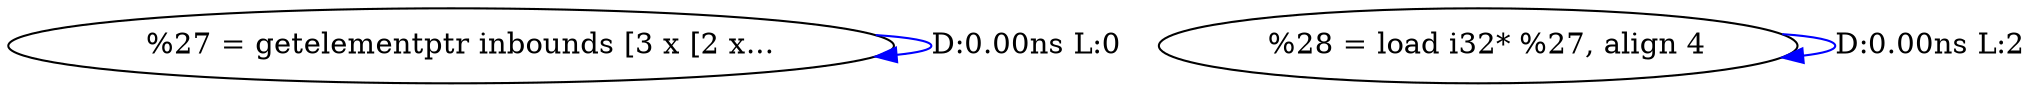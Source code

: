 digraph {
Node0x394dee0[label="  %27 = getelementptr inbounds [3 x [2 x..."];
Node0x394dee0 -> Node0x394dee0[label="D:0.00ns L:0",color=blue];
Node0x394dfc0[label="  %28 = load i32* %27, align 4"];
Node0x394dfc0 -> Node0x394dfc0[label="D:0.00ns L:2",color=blue];
}
